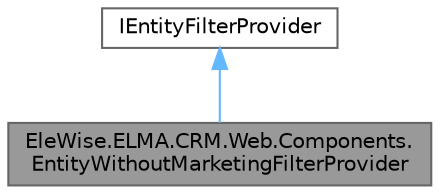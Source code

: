 digraph "EleWise.ELMA.CRM.Web.Components.EntityWithoutMarketingFilterProvider"
{
 // LATEX_PDF_SIZE
  bgcolor="transparent";
  edge [fontname=Helvetica,fontsize=10,labelfontname=Helvetica,labelfontsize=10];
  node [fontname=Helvetica,fontsize=10,shape=box,height=0.2,width=0.4];
  Node1 [id="Node000001",label="EleWise.ELMA.CRM.Web.Components.\lEntityWithoutMarketingFilterProvider",height=0.2,width=0.4,color="gray40", fillcolor="grey60", style="filled", fontcolor="black",tooltip="Провайдер для фильтрации сущностей без маркетингового мероприятия"];
  Node2 -> Node1 [id="edge1_Node000001_Node000002",dir="back",color="steelblue1",style="solid",tooltip=" "];
  Node2 [id="Node000002",label="IEntityFilterProvider",height=0.2,width=0.4,color="gray40", fillcolor="white", style="filled",tooltip=" "];
}
